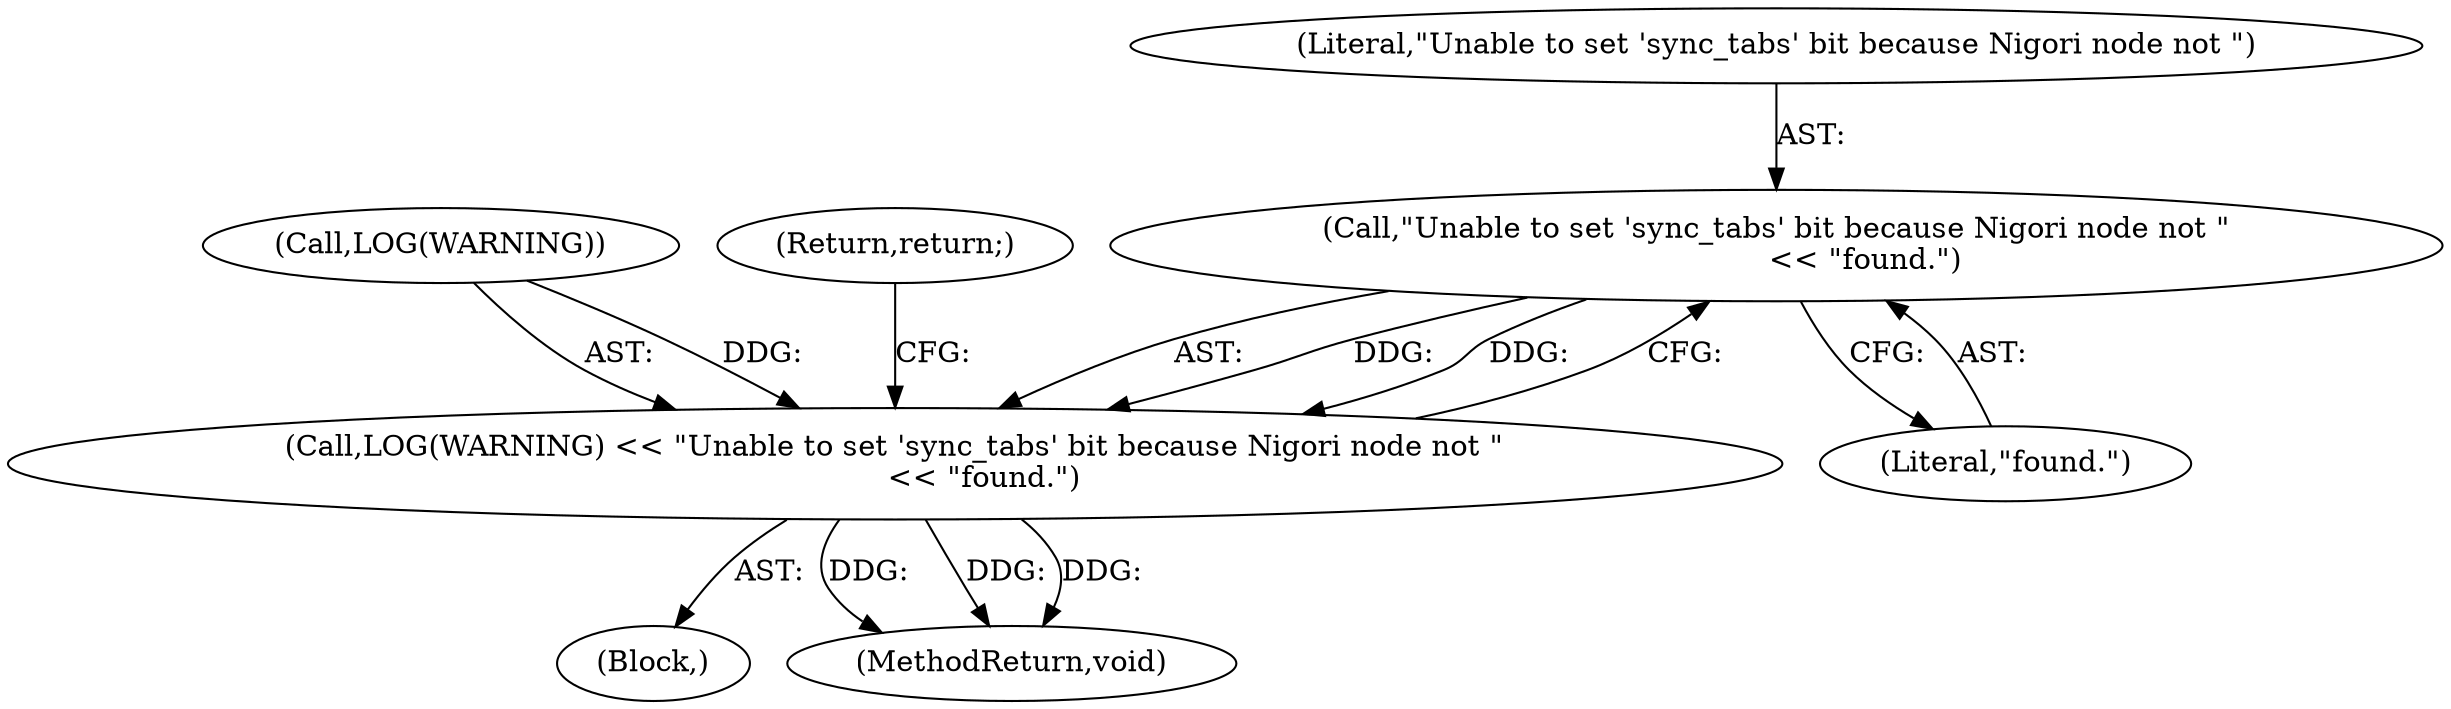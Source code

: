 digraph "1_Chrome_fcd3a7a671ecf2d5f46ea34787d27507a914d2f5_9@del" {
"1000120" [label="(Call,\"Unable to set 'sync_tabs' bit because Nigori node not \"\n                   << \"found.\")"];
"1000117" [label="(Call,LOG(WARNING) << \"Unable to set 'sync_tabs' bit because Nigori node not \"\n                   << \"found.\")"];
"1000120" [label="(Call,\"Unable to set 'sync_tabs' bit because Nigori node not \"\n                   << \"found.\")"];
"1000117" [label="(Call,LOG(WARNING) << \"Unable to set 'sync_tabs' bit because Nigori node not \"\n                   << \"found.\")"];
"1000118" [label="(Call,LOG(WARNING))"];
"1000123" [label="(Return,return;)"];
"1000122" [label="(Literal,\"found.\")"];
"1000121" [label="(Literal,\"Unable to set 'sync_tabs' bit because Nigori node not \")"];
"1000116" [label="(Block,)"];
"1000129" [label="(MethodReturn,void)"];
"1000120" -> "1000117"  [label="AST: "];
"1000120" -> "1000122"  [label="CFG: "];
"1000121" -> "1000120"  [label="AST: "];
"1000122" -> "1000120"  [label="AST: "];
"1000117" -> "1000120"  [label="CFG: "];
"1000120" -> "1000117"  [label="DDG: "];
"1000120" -> "1000117"  [label="DDG: "];
"1000117" -> "1000116"  [label="AST: "];
"1000118" -> "1000117"  [label="AST: "];
"1000123" -> "1000117"  [label="CFG: "];
"1000117" -> "1000129"  [label="DDG: "];
"1000117" -> "1000129"  [label="DDG: "];
"1000117" -> "1000129"  [label="DDG: "];
"1000118" -> "1000117"  [label="DDG: "];
}

